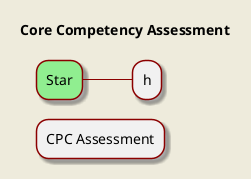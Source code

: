 @startmindmap
title Core Competency Assessment

skinparam shadowing true
skinparam backgroundColor #EEEBDC
skinparam ArrowColor black
skinparam noteBorderColor black

<style>
mindmapDiagram {
    LineColor darkred
}
</style>

*[#lightgreen] Star
    * h

* CPC Assessment


@endmindmap